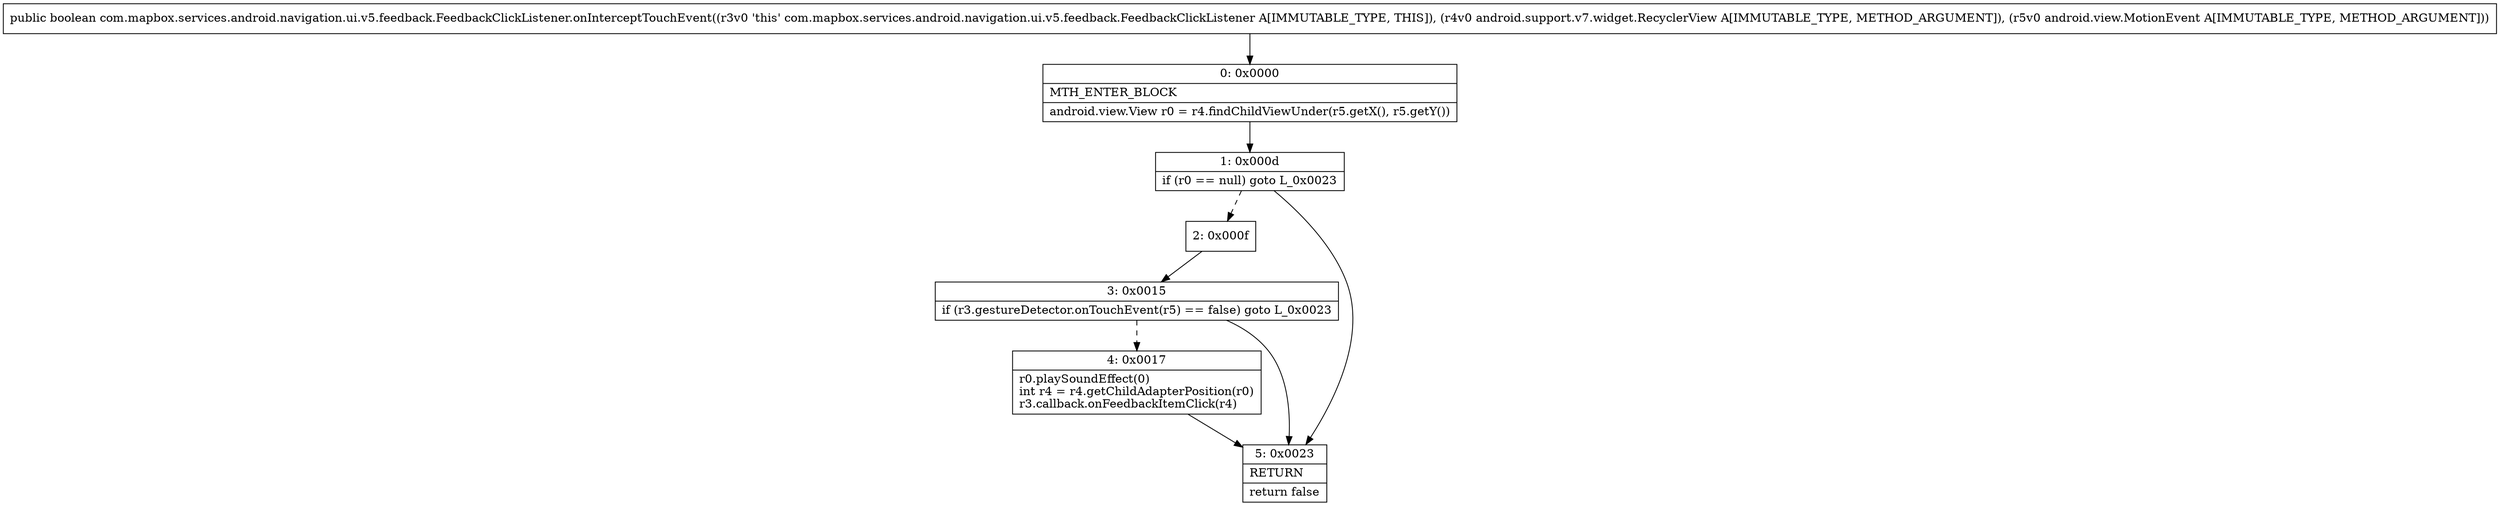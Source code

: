 digraph "CFG forcom.mapbox.services.android.navigation.ui.v5.feedback.FeedbackClickListener.onInterceptTouchEvent(Landroid\/support\/v7\/widget\/RecyclerView;Landroid\/view\/MotionEvent;)Z" {
Node_0 [shape=record,label="{0\:\ 0x0000|MTH_ENTER_BLOCK\l|android.view.View r0 = r4.findChildViewUnder(r5.getX(), r5.getY())\l}"];
Node_1 [shape=record,label="{1\:\ 0x000d|if (r0 == null) goto L_0x0023\l}"];
Node_2 [shape=record,label="{2\:\ 0x000f}"];
Node_3 [shape=record,label="{3\:\ 0x0015|if (r3.gestureDetector.onTouchEvent(r5) == false) goto L_0x0023\l}"];
Node_4 [shape=record,label="{4\:\ 0x0017|r0.playSoundEffect(0)\lint r4 = r4.getChildAdapterPosition(r0)\lr3.callback.onFeedbackItemClick(r4)\l}"];
Node_5 [shape=record,label="{5\:\ 0x0023|RETURN\l|return false\l}"];
MethodNode[shape=record,label="{public boolean com.mapbox.services.android.navigation.ui.v5.feedback.FeedbackClickListener.onInterceptTouchEvent((r3v0 'this' com.mapbox.services.android.navigation.ui.v5.feedback.FeedbackClickListener A[IMMUTABLE_TYPE, THIS]), (r4v0 android.support.v7.widget.RecyclerView A[IMMUTABLE_TYPE, METHOD_ARGUMENT]), (r5v0 android.view.MotionEvent A[IMMUTABLE_TYPE, METHOD_ARGUMENT])) }"];
MethodNode -> Node_0;
Node_0 -> Node_1;
Node_1 -> Node_2[style=dashed];
Node_1 -> Node_5;
Node_2 -> Node_3;
Node_3 -> Node_4[style=dashed];
Node_3 -> Node_5;
Node_4 -> Node_5;
}

